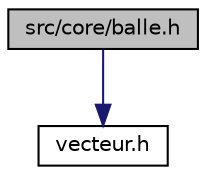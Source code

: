 digraph "src/core/balle.h"
{
 // LATEX_PDF_SIZE
  edge [fontname="Helvetica",fontsize="10",labelfontname="Helvetica",labelfontsize="10"];
  node [fontname="Helvetica",fontsize="10",shape=record];
  Node1 [label="src/core/balle.h",height=0.2,width=0.4,color="black", fillcolor="grey75", style="filled", fontcolor="black",tooltip="Déclaration de la classe Balle."];
  Node1 -> Node2 [color="midnightblue",fontsize="10",style="solid",fontname="Helvetica"];
  Node2 [label="vecteur.h",height=0.2,width=0.4,color="black", fillcolor="white", style="filled",URL="$vecteur_8h.html",tooltip="Déclaration de la classe Vecteur."];
}
